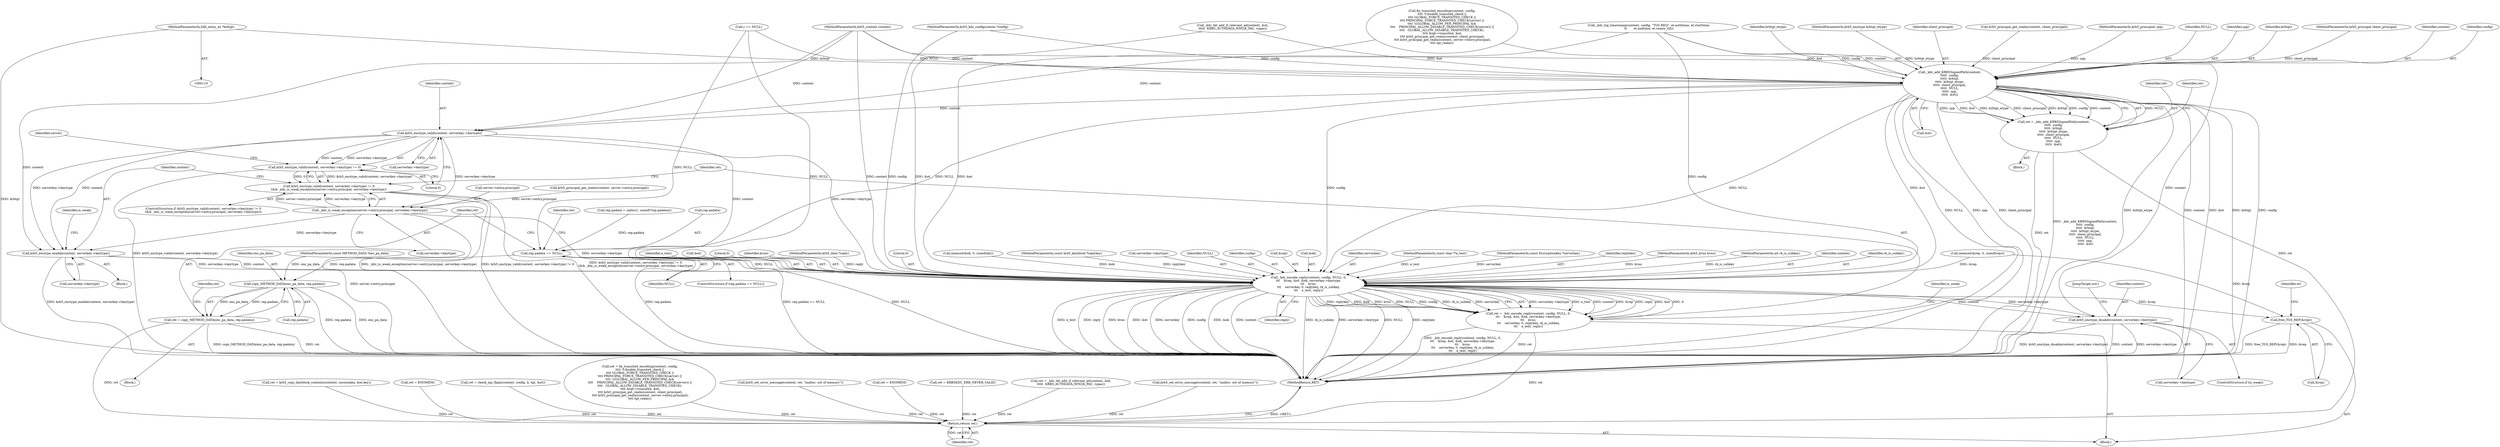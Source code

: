 digraph "0_heimdal_b1e699103f08d6a0ca46a122193c9da65f6cf837_1@pointer" {
"1000128" [label="(MethodParameterIn,hdb_entry_ex *krbtgt)"];
"1000949" [label="(Call,_kdc_add_KRB5SignedPath(context,\n\t\t\t\t\t  config,\n\t\t\t\t\t  krbtgt,\n\t\t\t\t\t  krbtgt_etype,\n\t\t\t\t\t  client_principal,\n\t\t\t\t\t  NULL,\n\t\t\t\t\t  spp,\n\t\t\t\t\t  &et))"];
"1000947" [label="(Call,ret = _kdc_add_KRB5SignedPath(context,\n\t\t\t\t\t  config,\n\t\t\t\t\t  krbtgt,\n\t\t\t\t\t  krbtgt_etype,\n\t\t\t\t\t  client_principal,\n\t\t\t\t\t  NULL,\n\t\t\t\t\t  spp,\n\t\t\t\t\t  &et))"];
"1001120" [label="(Return,return ret;)"];
"1000979" [label="(Call,rep.padata == NULL)"];
"1000991" [label="(Call,copy_METHOD_DATA(enc_pa_data, rep.padata))"];
"1000989" [label="(Call,ret = copy_METHOD_DATA(enc_pa_data, rep.padata))"];
"1001028" [label="(Call,_kdc_encode_reply(context, config, NULL, 0,\n\t\t\t    &rep, &et, &ek, serverkey->keytype,\n\t\t\t    kvno,\n\t\t\t    serverkey, 0, replykey, rk_is_subkey,\n\t\t\t    e_text, reply))"];
"1001026" [label="(Call,ret = _kdc_encode_reply(context, config, NULL, 0,\n\t\t\t    &rep, &et, &ek, serverkey->keytype,\n\t\t\t    kvno,\n\t\t\t    serverkey, 0, replykey, rk_is_subkey,\n\t\t\t    e_text, reply))"];
"1001051" [label="(Call,krb5_enctype_disable(context, serverkey->keytype))"];
"1001057" [label="(Call,free_TGS_REP(&rep))"];
"1001002" [label="(Call,krb5_enctype_valid(context, serverkey->keytype))"];
"1001001" [label="(Call,krb5_enctype_valid(context, serverkey->keytype) != 0)"];
"1001000" [label="(Call,krb5_enctype_valid(context, serverkey->keytype) != 0\n\t&& _kdc_is_weak_exception(server->entry.principal, serverkey->keytype))"];
"1001008" [label="(Call,_kdc_is_weak_exception(server->entry.principal, serverkey->keytype))"];
"1001018" [label="(Call,krb5_enctype_enable(context, serverkey->keytype))"];
"1000781" [label="(Call,ret = krb5_copy_keyblock_contents(context, sessionkey, &et.key))"];
"1000953" [label="(Identifier,krbtgt_etype)"];
"1000132" [label="(MethodParameterIn,const METHOD_DATA *enc_pa_data)"];
"1000130" [label="(MethodParameterIn,krb5_principals spp)"];
"1001044" [label="(Literal,0)"];
"1000162" [label="(Call,memset(&ek, 0, sizeof(ek)))"];
"1000116" [label="(MethodParameterIn,const krb5_keyblock *replykey)"];
"1000838" [label="(Call,ret = ENOMEM)"];
"1001039" [label="(Call,serverkey->keytype)"];
"1000150" [label="(Call,memset(&rep, 0, sizeof(rep)))"];
"1000212" [label="(Call,ret = check_tgs_flags(context, config, b, tgt, &et))"];
"1001050" [label="(Identifier,is_weak)"];
"1000966" [label="(Block,)"];
"1001007" [label="(Literal,0)"];
"1001048" [label="(Identifier,reply)"];
"1000226" [label="(Call,fix_transited_encoding(context, config,\n\t\t\t\t !f.disable_transited_check ||\n\t\t\t\t GLOBAL_FORCE_TRANSITED_CHECK ||\n\t\t\t\t PRINCIPAL_FORCE_TRANSITED_CHECK(server) ||\n\t\t\t\t !((GLOBAL_ALLOW_PER_PRINCIPAL &&\n\t\t\t\t    PRINCIPAL_ALLOW_DISABLE_TRANSITED_CHECK(server)) ||\n\t\t\t\t   GLOBAL_ALLOW_DISABLE_TRANSITED_CHECK),\n \t\t\t\t &tgt->transited, &et,\n \t\t\t\t krb5_principal_get_realm(context, client_principal),\n \t\t\t\t krb5_principal_get_realm(context, server->entry.principal),\n\t\t\t\t tgt_realm))"];
"1001026" [label="(Call,ret = _kdc_encode_reply(context, config, NULL, 0,\n\t\t\t    &rep, &et, &ek, serverkey->keytype,\n\t\t\t    kvno,\n\t\t\t    serverkey, 0, replykey, rk_is_subkey,\n\t\t\t    e_text, reply))"];
"1000224" [label="(Call,ret = fix_transited_encoding(context, config,\n\t\t\t\t !f.disable_transited_check ||\n\t\t\t\t GLOBAL_FORCE_TRANSITED_CHECK ||\n\t\t\t\t PRINCIPAL_FORCE_TRANSITED_CHECK(server) ||\n\t\t\t\t !((GLOBAL_ALLOW_PER_PRINCIPAL &&\n\t\t\t\t    PRINCIPAL_ALLOW_DISABLE_TRANSITED_CHECK(server)) ||\n\t\t\t\t   GLOBAL_ALLOW_DISABLE_TRANSITED_CHECK),\n \t\t\t\t &tgt->transited, &et,\n \t\t\t\t krb5_principal_get_realm(context, client_principal),\n \t\t\t\t krb5_principal_get_realm(context, server->entry.principal),\n\t\t\t\t tgt_realm))"];
"1000999" [label="(ControlStructure,if (krb5_enctype_valid(context, serverkey->keytype) != 0\n\t&& _kdc_is_weak_exception(server->entry.principal, serverkey->keytype)))"];
"1000955" [label="(Identifier,NULL)"];
"1001003" [label="(Identifier,context)"];
"1001004" [label="(Call,serverkey->keytype)"];
"1001049" [label="(ControlStructure,if (is_weak))"];
"1001031" [label="(Identifier,NULL)"];
"1000997" [label="(Identifier,ret)"];
"1000956" [label="(Identifier,spp)"];
"1001051" [label="(Call,krb5_enctype_disable(context, serverkey->keytype))"];
"1001030" [label="(Identifier,config)"];
"1001033" [label="(Call,&rep)"];
"1001001" [label="(Call,krb5_enctype_valid(context, serverkey->keytype) != 0)"];
"1001058" [label="(Call,&rep)"];
"1000952" [label="(Identifier,krbtgt)"];
"1000909" [label="(Call,_kdc_log_timestamp(context, config, \"TGS-REQ\", et.authtime, et.starttime,\n\t\t       et.endtime, et.renew_till))"];
"1001019" [label="(Identifier,context)"];
"1000126" [label="(MethodParameterIn,krb5_principal client_principal)"];
"1000950" [label="(Identifier,context)"];
"1000718" [label="(Call,krb5_set_error_message(context, ret, \"malloc: out of memory\"))"];
"1000983" [label="(Identifier,NULL)"];
"1001037" [label="(Call,&ek)"];
"1001063" [label="(Identifier,et)"];
"1000936" [label="(Call,r == NULL)"];
"1000111" [label="(MethodParameterIn,krb5_context context)"];
"1001043" [label="(Identifier,serverkey)"];
"1000985" [label="(Call,ret = ENOMEM)"];
"1001009" [label="(Call,server->entry.principal)"];
"1000133" [label="(MethodParameterIn,const char **e_text)"];
"1001053" [label="(Call,serverkey->keytype)"];
"1001027" [label="(Identifier,ret)"];
"1000978" [label="(ControlStructure,if (rep.padata == NULL))"];
"1000948" [label="(Identifier,ret)"];
"1000951" [label="(Identifier,config)"];
"1000989" [label="(Call,ret = copy_METHOD_DATA(enc_pa_data, rep.padata))"];
"1000555" [label="(Call,ret = KRB5KDC_ERR_NEVER_VALID)"];
"1001052" [label="(Identifier,context)"];
"1001002" [label="(Call,krb5_enctype_valid(context, serverkey->keytype))"];
"1000992" [label="(Identifier,enc_pa_data)"];
"1001120" [label="(Return,return ret;)"];
"1000640" [label="(Call,ret = _kdc_tkt_add_if_relevant_ad(context, &et,\n\t\t\t\t\t  KRB5_AUTHDATA_WIN2K_PAC, rspac))"];
"1000112" [label="(MethodParameterIn,krb5_kdc_configuration *config)"];
"1001017" [label="(Block,)"];
"1000980" [label="(Call,rep.padata)"];
"1000946" [label="(Block,)"];
"1000686" [label="(Call,krb5_set_error_message(context, ret, \"malloc: out of memory\"))"];
"1000129" [label="(MethodParameterIn,krb5_enctype krbtgt_etype)"];
"1000135" [label="(Block,)"];
"1000118" [label="(MethodParameterIn,const EncryptionKey *serverkey)"];
"1000993" [label="(Call,rep.padata)"];
"1001028" [label="(Call,_kdc_encode_reply(context, config, NULL, 0,\n\t\t\t    &rep, &et, &ek, serverkey->keytype,\n\t\t\t    kvno,\n\t\t\t    serverkey, 0, replykey, rk_is_subkey,\n\t\t\t    e_text, reply))"];
"1000954" [label="(Identifier,client_principal)"];
"1001045" [label="(Identifier,replykey)"];
"1000120" [label="(MethodParameterIn,krb5_kvno kvno)"];
"1000117" [label="(MethodParameterIn,int rk_is_subkey)"];
"1001121" [label="(Identifier,ret)"];
"1000957" [label="(Call,&et)"];
"1001029" [label="(Identifier,context)"];
"1001057" [label="(Call,free_TGS_REP(&rep))"];
"1000960" [label="(Identifier,ret)"];
"1000128" [label="(MethodParameterIn,hdb_entry_ex *krbtgt)"];
"1000947" [label="(Call,ret = _kdc_add_KRB5SignedPath(context,\n\t\t\t\t\t  config,\n\t\t\t\t\t  krbtgt,\n\t\t\t\t\t  krbtgt_etype,\n\t\t\t\t\t  client_principal,\n\t\t\t\t\t  NULL,\n\t\t\t\t\t  spp,\n\t\t\t\t\t  &et))"];
"1001046" [label="(Identifier,rk_is_subkey)"];
"1001056" [label="(JumpTarget,out:)"];
"1000967" [label="(Call,rep.padata = calloc(1, sizeof(*rep.padata)))"];
"1000990" [label="(Identifier,ret)"];
"1001020" [label="(Call,serverkey->keytype)"];
"1000255" [label="(Call,krb5_principal_get_realm(context, server->entry.principal))"];
"1001011" [label="(Identifier,server)"];
"1000979" [label="(Call,rep.padata == NULL)"];
"1001047" [label="(Identifier,e_text)"];
"1001014" [label="(Call,serverkey->keytype)"];
"1000991" [label="(Call,copy_METHOD_DATA(enc_pa_data, rep.padata))"];
"1000642" [label="(Call,_kdc_tkt_add_if_relevant_ad(context, &et,\n\t\t\t\t\t  KRB5_AUTHDATA_WIN2K_PAC, rspac))"];
"1001035" [label="(Call,&et)"];
"1000986" [label="(Identifier,ret)"];
"1000949" [label="(Call,_kdc_add_KRB5SignedPath(context,\n\t\t\t\t\t  config,\n\t\t\t\t\t  krbtgt,\n\t\t\t\t\t  krbtgt_etype,\n\t\t\t\t\t  client_principal,\n\t\t\t\t\t  NULL,\n\t\t\t\t\t  spp,\n\t\t\t\t\t  &et))"];
"1001122" [label="(MethodReturn,RET)"];
"1001000" [label="(Call,krb5_enctype_valid(context, serverkey->keytype) != 0\n\t&& _kdc_is_weak_exception(server->entry.principal, serverkey->keytype))"];
"1001008" [label="(Call,_kdc_is_weak_exception(server->entry.principal, serverkey->keytype))"];
"1000252" [label="(Call,krb5_principal_get_realm(context, client_principal))"];
"1001032" [label="(Literal,0)"];
"1001018" [label="(Call,krb5_enctype_enable(context, serverkey->keytype))"];
"1001042" [label="(Identifier,kvno)"];
"1001024" [label="(Identifier,is_weak)"];
"1000134" [label="(MethodParameterIn,krb5_data *reply)"];
"1000128" -> "1000110"  [label="AST: "];
"1000128" -> "1001122"  [label="DDG: krbtgt"];
"1000128" -> "1000949"  [label="DDG: krbtgt"];
"1000949" -> "1000947"  [label="AST: "];
"1000949" -> "1000957"  [label="CFG: "];
"1000950" -> "1000949"  [label="AST: "];
"1000951" -> "1000949"  [label="AST: "];
"1000952" -> "1000949"  [label="AST: "];
"1000953" -> "1000949"  [label="AST: "];
"1000954" -> "1000949"  [label="AST: "];
"1000955" -> "1000949"  [label="AST: "];
"1000956" -> "1000949"  [label="AST: "];
"1000957" -> "1000949"  [label="AST: "];
"1000947" -> "1000949"  [label="CFG: "];
"1000949" -> "1001122"  [label="DDG: krbtgt_etype"];
"1000949" -> "1001122"  [label="DDG: context"];
"1000949" -> "1001122"  [label="DDG: &et"];
"1000949" -> "1001122"  [label="DDG: krbtgt"];
"1000949" -> "1001122"  [label="DDG: config"];
"1000949" -> "1001122"  [label="DDG: client_principal"];
"1000949" -> "1001122"  [label="DDG: NULL"];
"1000949" -> "1001122"  [label="DDG: spp"];
"1000949" -> "1000947"  [label="DDG: NULL"];
"1000949" -> "1000947"  [label="DDG: spp"];
"1000949" -> "1000947"  [label="DDG: &et"];
"1000949" -> "1000947"  [label="DDG: krbtgt_etype"];
"1000949" -> "1000947"  [label="DDG: client_principal"];
"1000949" -> "1000947"  [label="DDG: krbtgt"];
"1000949" -> "1000947"  [label="DDG: config"];
"1000949" -> "1000947"  [label="DDG: context"];
"1000909" -> "1000949"  [label="DDG: context"];
"1000909" -> "1000949"  [label="DDG: config"];
"1000111" -> "1000949"  [label="DDG: context"];
"1000112" -> "1000949"  [label="DDG: config"];
"1000129" -> "1000949"  [label="DDG: krbtgt_etype"];
"1000252" -> "1000949"  [label="DDG: client_principal"];
"1000126" -> "1000949"  [label="DDG: client_principal"];
"1000936" -> "1000949"  [label="DDG: NULL"];
"1000130" -> "1000949"  [label="DDG: spp"];
"1000642" -> "1000949"  [label="DDG: &et"];
"1000226" -> "1000949"  [label="DDG: &et"];
"1000949" -> "1000979"  [label="DDG: NULL"];
"1000949" -> "1001002"  [label="DDG: context"];
"1000949" -> "1001028"  [label="DDG: config"];
"1000949" -> "1001028"  [label="DDG: NULL"];
"1000949" -> "1001028"  [label="DDG: &et"];
"1000947" -> "1000946"  [label="AST: "];
"1000948" -> "1000947"  [label="AST: "];
"1000960" -> "1000947"  [label="CFG: "];
"1000947" -> "1001122"  [label="DDG: ret"];
"1000947" -> "1001122"  [label="DDG: _kdc_add_KRB5SignedPath(context,\n\t\t\t\t\t  config,\n\t\t\t\t\t  krbtgt,\n\t\t\t\t\t  krbtgt_etype,\n\t\t\t\t\t  client_principal,\n\t\t\t\t\t  NULL,\n\t\t\t\t\t  spp,\n\t\t\t\t\t  &et)"];
"1000947" -> "1001120"  [label="DDG: ret"];
"1001120" -> "1000135"  [label="AST: "];
"1001120" -> "1001121"  [label="CFG: "];
"1001121" -> "1001120"  [label="AST: "];
"1001122" -> "1001120"  [label="CFG: "];
"1001120" -> "1001122"  [label="DDG: <RET>"];
"1001121" -> "1001120"  [label="DDG: ret"];
"1001026" -> "1001120"  [label="DDG: ret"];
"1000781" -> "1001120"  [label="DDG: ret"];
"1000989" -> "1001120"  [label="DDG: ret"];
"1000718" -> "1001120"  [label="DDG: ret"];
"1000838" -> "1001120"  [label="DDG: ret"];
"1000640" -> "1001120"  [label="DDG: ret"];
"1000224" -> "1001120"  [label="DDG: ret"];
"1000555" -> "1001120"  [label="DDG: ret"];
"1000686" -> "1001120"  [label="DDG: ret"];
"1000212" -> "1001120"  [label="DDG: ret"];
"1000985" -> "1001120"  [label="DDG: ret"];
"1000979" -> "1000978"  [label="AST: "];
"1000979" -> "1000983"  [label="CFG: "];
"1000980" -> "1000979"  [label="AST: "];
"1000983" -> "1000979"  [label="AST: "];
"1000986" -> "1000979"  [label="CFG: "];
"1000990" -> "1000979"  [label="CFG: "];
"1000979" -> "1001122"  [label="DDG: rep.padata == NULL"];
"1000979" -> "1001122"  [label="DDG: NULL"];
"1000979" -> "1001122"  [label="DDG: rep.padata"];
"1000967" -> "1000979"  [label="DDG: rep.padata"];
"1000936" -> "1000979"  [label="DDG: NULL"];
"1000979" -> "1000991"  [label="DDG: rep.padata"];
"1000979" -> "1001028"  [label="DDG: NULL"];
"1000991" -> "1000989"  [label="AST: "];
"1000991" -> "1000993"  [label="CFG: "];
"1000992" -> "1000991"  [label="AST: "];
"1000993" -> "1000991"  [label="AST: "];
"1000989" -> "1000991"  [label="CFG: "];
"1000991" -> "1001122"  [label="DDG: rep.padata"];
"1000991" -> "1001122"  [label="DDG: enc_pa_data"];
"1000991" -> "1000989"  [label="DDG: enc_pa_data"];
"1000991" -> "1000989"  [label="DDG: rep.padata"];
"1000132" -> "1000991"  [label="DDG: enc_pa_data"];
"1000989" -> "1000966"  [label="AST: "];
"1000990" -> "1000989"  [label="AST: "];
"1000997" -> "1000989"  [label="CFG: "];
"1000989" -> "1001122"  [label="DDG: copy_METHOD_DATA(enc_pa_data, rep.padata)"];
"1000989" -> "1001122"  [label="DDG: ret"];
"1001028" -> "1001026"  [label="AST: "];
"1001028" -> "1001048"  [label="CFG: "];
"1001029" -> "1001028"  [label="AST: "];
"1001030" -> "1001028"  [label="AST: "];
"1001031" -> "1001028"  [label="AST: "];
"1001032" -> "1001028"  [label="AST: "];
"1001033" -> "1001028"  [label="AST: "];
"1001035" -> "1001028"  [label="AST: "];
"1001037" -> "1001028"  [label="AST: "];
"1001039" -> "1001028"  [label="AST: "];
"1001042" -> "1001028"  [label="AST: "];
"1001043" -> "1001028"  [label="AST: "];
"1001044" -> "1001028"  [label="AST: "];
"1001045" -> "1001028"  [label="AST: "];
"1001046" -> "1001028"  [label="AST: "];
"1001047" -> "1001028"  [label="AST: "];
"1001048" -> "1001028"  [label="AST: "];
"1001026" -> "1001028"  [label="CFG: "];
"1001028" -> "1001122"  [label="DDG: replykey"];
"1001028" -> "1001122"  [label="DDG: e_text"];
"1001028" -> "1001122"  [label="DDG: reply"];
"1001028" -> "1001122"  [label="DDG: kvno"];
"1001028" -> "1001122"  [label="DDG: &et"];
"1001028" -> "1001122"  [label="DDG: serverkey"];
"1001028" -> "1001122"  [label="DDG: config"];
"1001028" -> "1001122"  [label="DDG: &ek"];
"1001028" -> "1001122"  [label="DDG: context"];
"1001028" -> "1001122"  [label="DDG: rk_is_subkey"];
"1001028" -> "1001122"  [label="DDG: serverkey->keytype"];
"1001028" -> "1001122"  [label="DDG: NULL"];
"1001028" -> "1001026"  [label="DDG: serverkey->keytype"];
"1001028" -> "1001026"  [label="DDG: e_text"];
"1001028" -> "1001026"  [label="DDG: context"];
"1001028" -> "1001026"  [label="DDG: &rep"];
"1001028" -> "1001026"  [label="DDG: reply"];
"1001028" -> "1001026"  [label="DDG: &et"];
"1001028" -> "1001026"  [label="DDG: 0"];
"1001028" -> "1001026"  [label="DDG: replykey"];
"1001028" -> "1001026"  [label="DDG: &ek"];
"1001028" -> "1001026"  [label="DDG: kvno"];
"1001028" -> "1001026"  [label="DDG: NULL"];
"1001028" -> "1001026"  [label="DDG: config"];
"1001028" -> "1001026"  [label="DDG: rk_is_subkey"];
"1001028" -> "1001026"  [label="DDG: serverkey"];
"1001002" -> "1001028"  [label="DDG: context"];
"1001002" -> "1001028"  [label="DDG: serverkey->keytype"];
"1001018" -> "1001028"  [label="DDG: context"];
"1001018" -> "1001028"  [label="DDG: serverkey->keytype"];
"1000111" -> "1001028"  [label="DDG: context"];
"1000909" -> "1001028"  [label="DDG: config"];
"1000112" -> "1001028"  [label="DDG: config"];
"1000936" -> "1001028"  [label="DDG: NULL"];
"1000150" -> "1001028"  [label="DDG: &rep"];
"1000642" -> "1001028"  [label="DDG: &et"];
"1000226" -> "1001028"  [label="DDG: &et"];
"1000162" -> "1001028"  [label="DDG: &ek"];
"1001008" -> "1001028"  [label="DDG: serverkey->keytype"];
"1000120" -> "1001028"  [label="DDG: kvno"];
"1000118" -> "1001028"  [label="DDG: serverkey"];
"1000116" -> "1001028"  [label="DDG: replykey"];
"1000117" -> "1001028"  [label="DDG: rk_is_subkey"];
"1000133" -> "1001028"  [label="DDG: e_text"];
"1000134" -> "1001028"  [label="DDG: reply"];
"1001028" -> "1001051"  [label="DDG: context"];
"1001028" -> "1001051"  [label="DDG: serverkey->keytype"];
"1001028" -> "1001057"  [label="DDG: &rep"];
"1001026" -> "1000135"  [label="AST: "];
"1001027" -> "1001026"  [label="AST: "];
"1001050" -> "1001026"  [label="CFG: "];
"1001026" -> "1001122"  [label="DDG: ret"];
"1001026" -> "1001122"  [label="DDG: _kdc_encode_reply(context, config, NULL, 0,\n\t\t\t    &rep, &et, &ek, serverkey->keytype,\n\t\t\t    kvno,\n\t\t\t    serverkey, 0, replykey, rk_is_subkey,\n\t\t\t    e_text, reply)"];
"1001051" -> "1001049"  [label="AST: "];
"1001051" -> "1001053"  [label="CFG: "];
"1001052" -> "1001051"  [label="AST: "];
"1001053" -> "1001051"  [label="AST: "];
"1001056" -> "1001051"  [label="CFG: "];
"1001051" -> "1001122"  [label="DDG: krb5_enctype_disable(context, serverkey->keytype)"];
"1001051" -> "1001122"  [label="DDG: context"];
"1001051" -> "1001122"  [label="DDG: serverkey->keytype"];
"1000111" -> "1001051"  [label="DDG: context"];
"1001057" -> "1000135"  [label="AST: "];
"1001057" -> "1001058"  [label="CFG: "];
"1001058" -> "1001057"  [label="AST: "];
"1001063" -> "1001057"  [label="CFG: "];
"1001057" -> "1001122"  [label="DDG: free_TGS_REP(&rep)"];
"1001057" -> "1001122"  [label="DDG: &rep"];
"1000150" -> "1001057"  [label="DDG: &rep"];
"1001002" -> "1001001"  [label="AST: "];
"1001002" -> "1001004"  [label="CFG: "];
"1001003" -> "1001002"  [label="AST: "];
"1001004" -> "1001002"  [label="AST: "];
"1001007" -> "1001002"  [label="CFG: "];
"1001002" -> "1001001"  [label="DDG: context"];
"1001002" -> "1001001"  [label="DDG: serverkey->keytype"];
"1000909" -> "1001002"  [label="DDG: context"];
"1000111" -> "1001002"  [label="DDG: context"];
"1001002" -> "1001008"  [label="DDG: serverkey->keytype"];
"1001002" -> "1001018"  [label="DDG: context"];
"1001002" -> "1001018"  [label="DDG: serverkey->keytype"];
"1001001" -> "1001000"  [label="AST: "];
"1001001" -> "1001007"  [label="CFG: "];
"1001007" -> "1001001"  [label="AST: "];
"1001011" -> "1001001"  [label="CFG: "];
"1001000" -> "1001001"  [label="CFG: "];
"1001001" -> "1001122"  [label="DDG: krb5_enctype_valid(context, serverkey->keytype)"];
"1001001" -> "1001000"  [label="DDG: krb5_enctype_valid(context, serverkey->keytype)"];
"1001001" -> "1001000"  [label="DDG: 0"];
"1001000" -> "1000999"  [label="AST: "];
"1001000" -> "1001008"  [label="CFG: "];
"1001008" -> "1001000"  [label="AST: "];
"1001019" -> "1001000"  [label="CFG: "];
"1001027" -> "1001000"  [label="CFG: "];
"1001000" -> "1001122"  [label="DDG: _kdc_is_weak_exception(server->entry.principal, serverkey->keytype)"];
"1001000" -> "1001122"  [label="DDG: krb5_enctype_valid(context, serverkey->keytype) != 0"];
"1001000" -> "1001122"  [label="DDG: krb5_enctype_valid(context, serverkey->keytype) != 0\n\t&& _kdc_is_weak_exception(server->entry.principal, serverkey->keytype)"];
"1001008" -> "1001000"  [label="DDG: server->entry.principal"];
"1001008" -> "1001000"  [label="DDG: serverkey->keytype"];
"1001008" -> "1001014"  [label="CFG: "];
"1001009" -> "1001008"  [label="AST: "];
"1001014" -> "1001008"  [label="AST: "];
"1001008" -> "1001122"  [label="DDG: server->entry.principal"];
"1000255" -> "1001008"  [label="DDG: server->entry.principal"];
"1001008" -> "1001018"  [label="DDG: serverkey->keytype"];
"1001018" -> "1001017"  [label="AST: "];
"1001018" -> "1001020"  [label="CFG: "];
"1001019" -> "1001018"  [label="AST: "];
"1001020" -> "1001018"  [label="AST: "];
"1001024" -> "1001018"  [label="CFG: "];
"1001018" -> "1001122"  [label="DDG: krb5_enctype_enable(context, serverkey->keytype)"];
"1000111" -> "1001018"  [label="DDG: context"];
}

